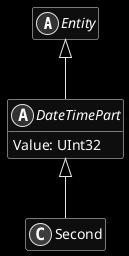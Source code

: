 ﻿@startuml
skinparam monochrome reverse
hide empty members

abstract class Entity {
}

Entity <|-- DateTimePart

abstract class DateTimePart {
    Value: UInt32
}

DateTimePart <|-- Second

class Second {
}

@enduml
